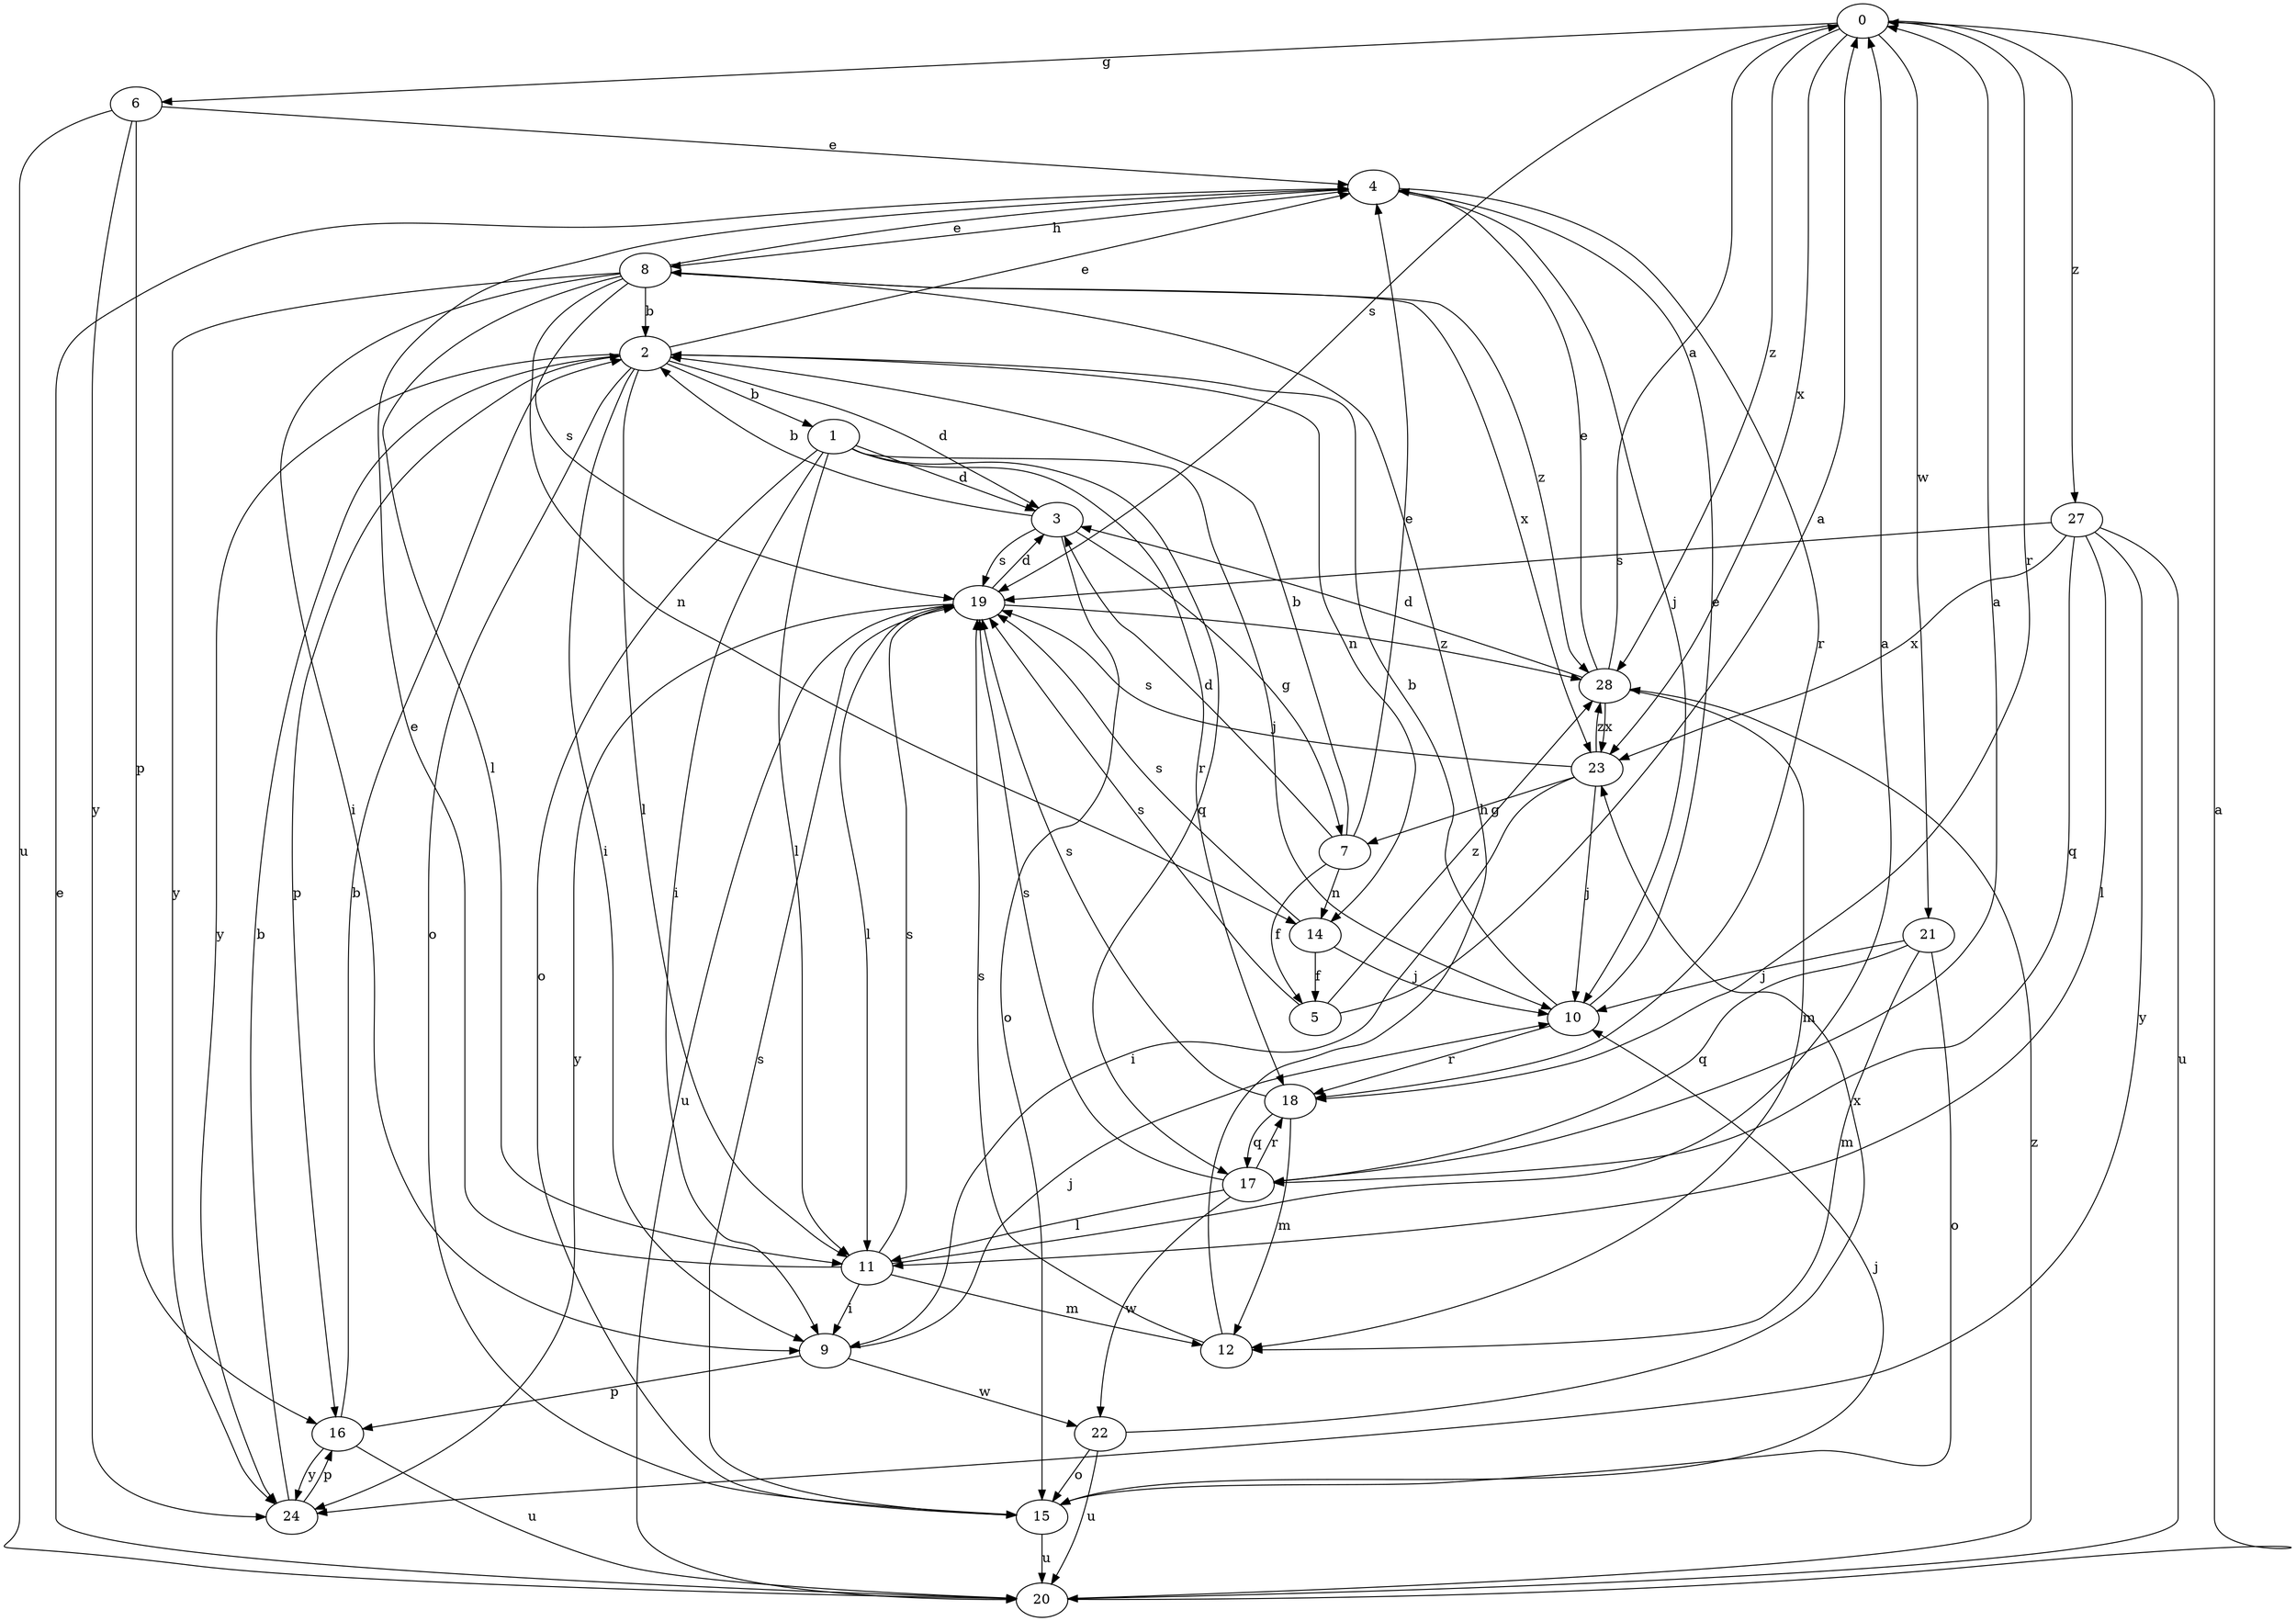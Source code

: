 strict digraph  {
0;
1;
2;
3;
4;
5;
6;
7;
8;
9;
10;
11;
12;
14;
15;
16;
17;
18;
19;
20;
21;
22;
23;
24;
27;
28;
0 -> 6  [label=g];
0 -> 18  [label=r];
0 -> 19  [label=s];
0 -> 21  [label=w];
0 -> 23  [label=x];
0 -> 27  [label=z];
0 -> 28  [label=z];
1 -> 3  [label=d];
1 -> 9  [label=i];
1 -> 10  [label=j];
1 -> 11  [label=l];
1 -> 15  [label=o];
1 -> 17  [label=q];
1 -> 18  [label=r];
2 -> 1  [label=b];
2 -> 3  [label=d];
2 -> 4  [label=e];
2 -> 9  [label=i];
2 -> 11  [label=l];
2 -> 14  [label=n];
2 -> 15  [label=o];
2 -> 16  [label=p];
2 -> 24  [label=y];
3 -> 2  [label=b];
3 -> 7  [label=g];
3 -> 15  [label=o];
3 -> 19  [label=s];
4 -> 8  [label=h];
4 -> 10  [label=j];
4 -> 18  [label=r];
5 -> 0  [label=a];
5 -> 19  [label=s];
5 -> 28  [label=z];
6 -> 4  [label=e];
6 -> 16  [label=p];
6 -> 20  [label=u];
6 -> 24  [label=y];
7 -> 2  [label=b];
7 -> 3  [label=d];
7 -> 4  [label=e];
7 -> 5  [label=f];
7 -> 14  [label=n];
8 -> 2  [label=b];
8 -> 4  [label=e];
8 -> 9  [label=i];
8 -> 11  [label=l];
8 -> 14  [label=n];
8 -> 19  [label=s];
8 -> 23  [label=x];
8 -> 24  [label=y];
8 -> 28  [label=z];
9 -> 10  [label=j];
9 -> 16  [label=p];
9 -> 22  [label=w];
10 -> 2  [label=b];
10 -> 4  [label=e];
10 -> 18  [label=r];
11 -> 0  [label=a];
11 -> 4  [label=e];
11 -> 9  [label=i];
11 -> 12  [label=m];
11 -> 19  [label=s];
12 -> 8  [label=h];
12 -> 19  [label=s];
14 -> 5  [label=f];
14 -> 10  [label=j];
14 -> 19  [label=s];
15 -> 10  [label=j];
15 -> 19  [label=s];
15 -> 20  [label=u];
16 -> 2  [label=b];
16 -> 20  [label=u];
16 -> 24  [label=y];
17 -> 0  [label=a];
17 -> 11  [label=l];
17 -> 18  [label=r];
17 -> 19  [label=s];
17 -> 22  [label=w];
18 -> 12  [label=m];
18 -> 17  [label=q];
18 -> 19  [label=s];
19 -> 3  [label=d];
19 -> 11  [label=l];
19 -> 20  [label=u];
19 -> 24  [label=y];
19 -> 28  [label=z];
20 -> 0  [label=a];
20 -> 4  [label=e];
20 -> 28  [label=z];
21 -> 10  [label=j];
21 -> 12  [label=m];
21 -> 15  [label=o];
21 -> 17  [label=q];
22 -> 15  [label=o];
22 -> 20  [label=u];
22 -> 23  [label=x];
23 -> 7  [label=g];
23 -> 9  [label=i];
23 -> 10  [label=j];
23 -> 19  [label=s];
23 -> 28  [label=z];
24 -> 2  [label=b];
24 -> 16  [label=p];
27 -> 11  [label=l];
27 -> 17  [label=q];
27 -> 19  [label=s];
27 -> 20  [label=u];
27 -> 23  [label=x];
27 -> 24  [label=y];
28 -> 0  [label=a];
28 -> 3  [label=d];
28 -> 4  [label=e];
28 -> 12  [label=m];
28 -> 23  [label=x];
}
